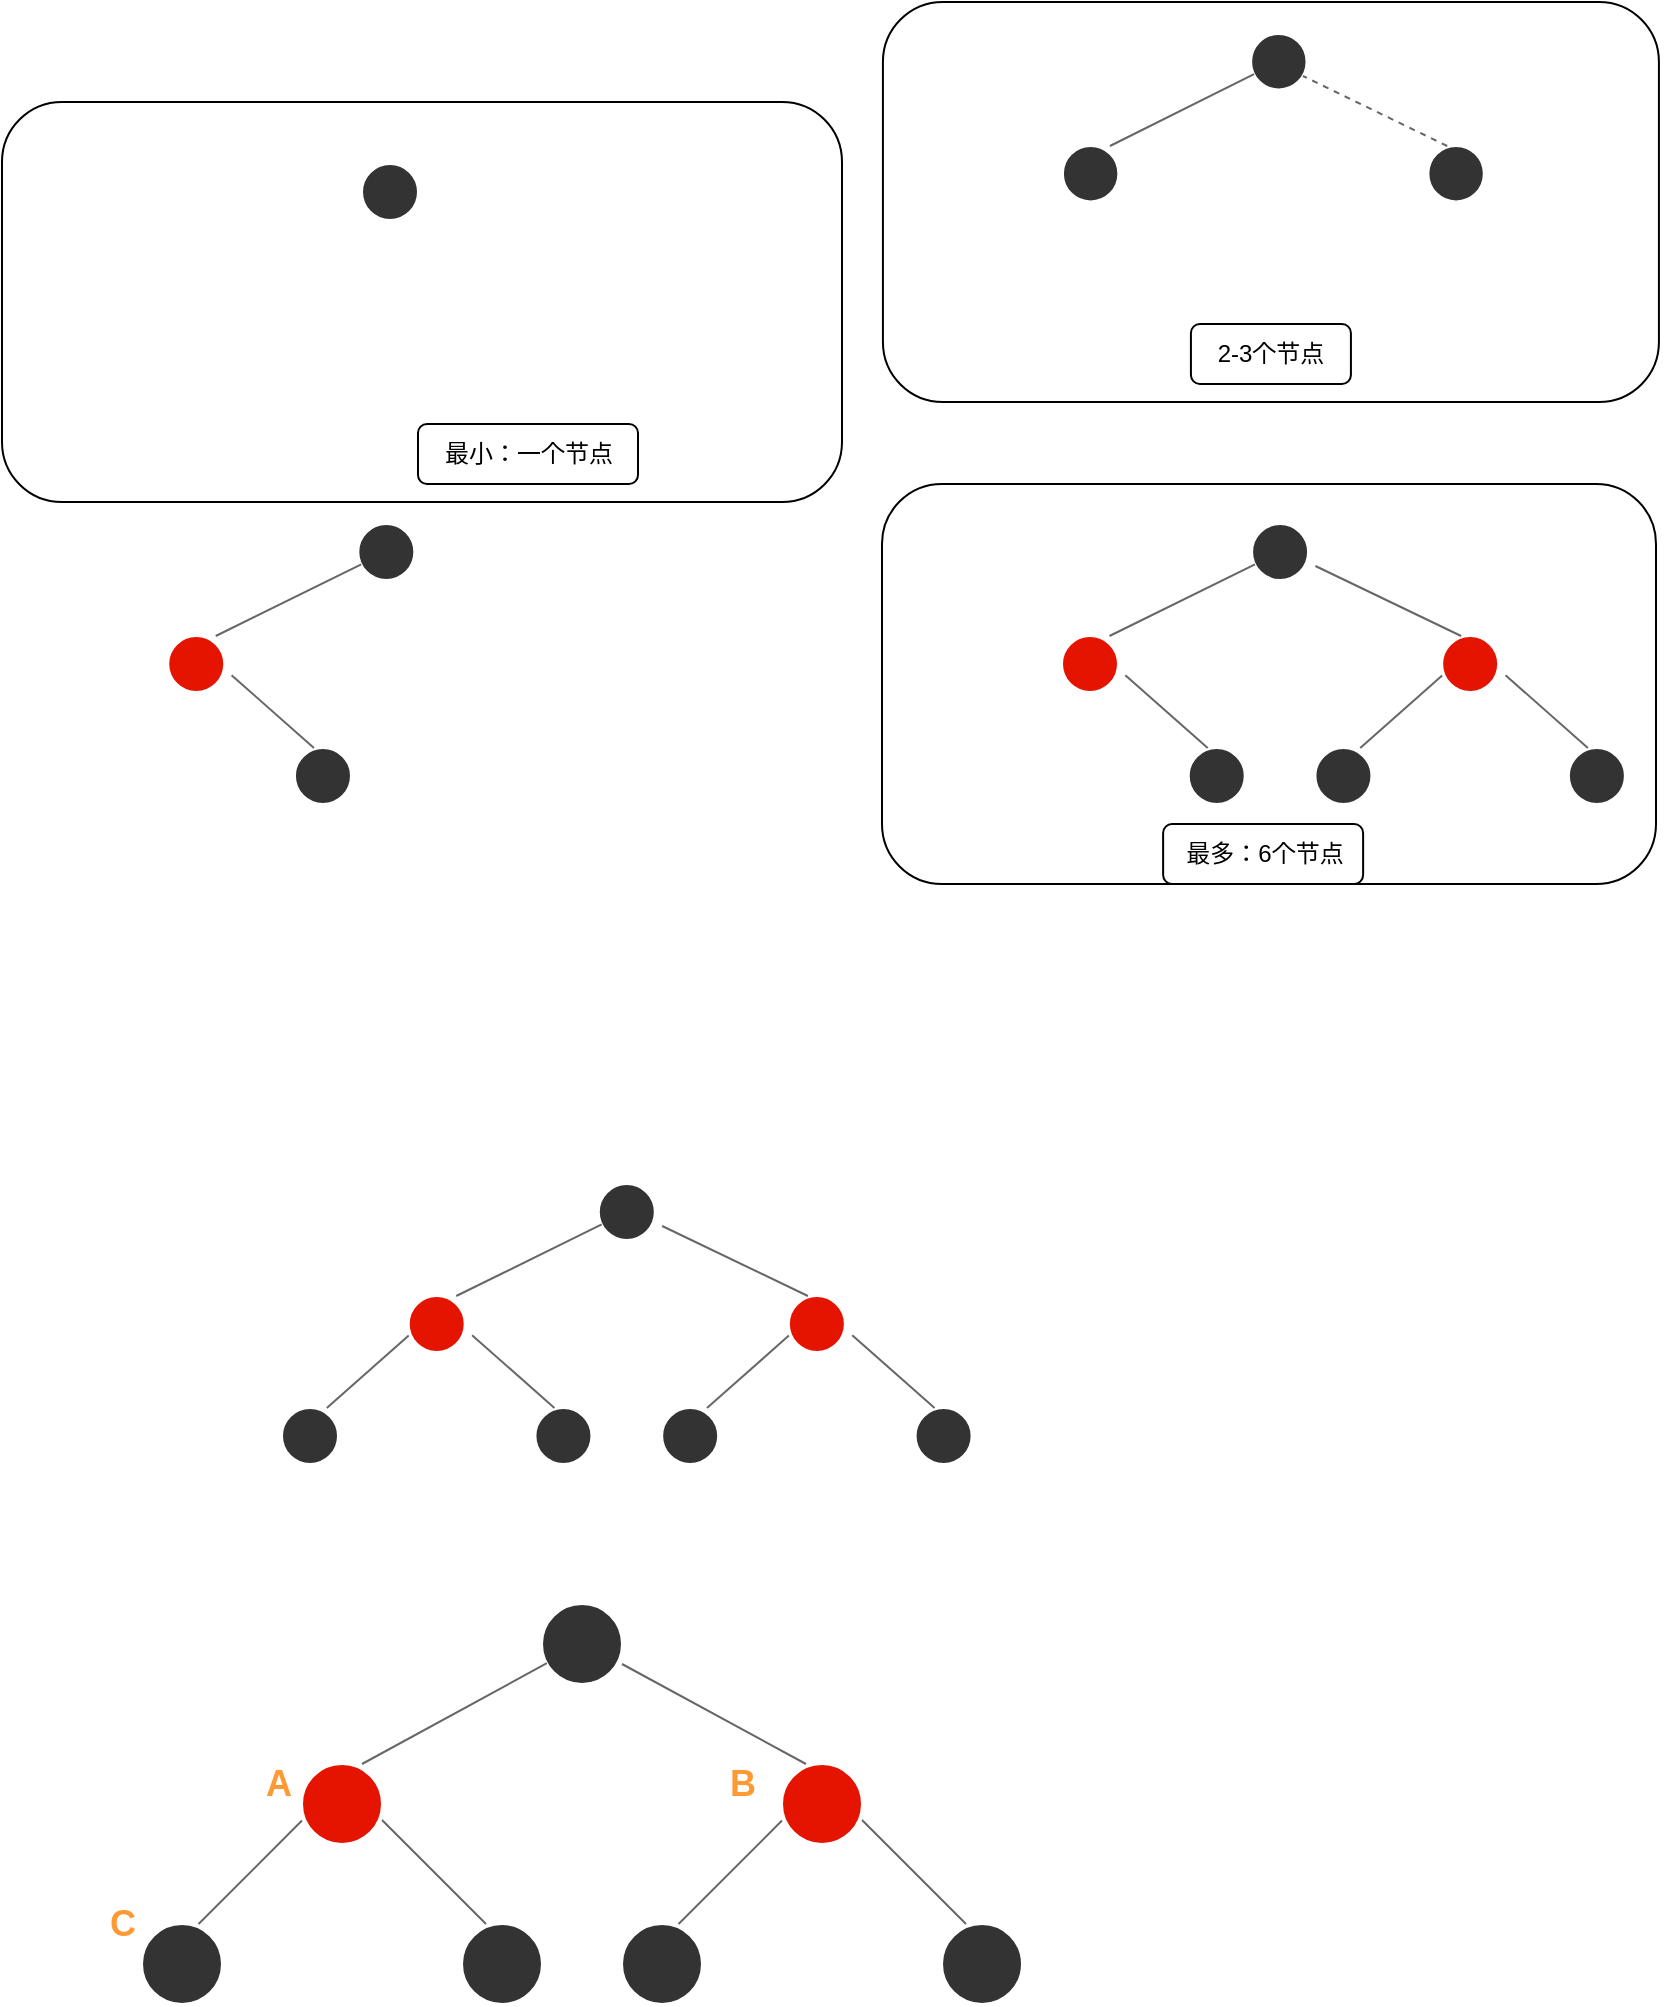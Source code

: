 <mxfile version="24.7.14">
  <diagram name="第 1 页" id="RxgsKimNO08vxueoqrla">
    <mxGraphModel dx="951" dy="518" grid="1" gridSize="10" guides="1" tooltips="1" connect="1" arrows="1" fold="1" page="1" pageScale="1" pageWidth="827" pageHeight="1169" math="0" shadow="0">
      <root>
        <mxCell id="0" />
        <mxCell id="1" parent="0" />
        <mxCell id="Ltbsz4RCoXlC1LkhNw07-126" value="" style="rounded=1;whiteSpace=wrap;html=1;fillColor=none;" vertex="1" parent="1">
          <mxGeometry x="440" y="1360" width="387" height="200" as="geometry" />
        </mxCell>
        <mxCell id="426iSz_YMCcupiuUeWzE-87" value="" style="ellipse;whiteSpace=wrap;html=1;aspect=fixed;fillColor=#e51400;fontColor=#ffffff;strokeColor=#FFFFFF;" parent="1" vertex="1">
          <mxGeometry x="150" y="2000" width="40" height="40" as="geometry" />
        </mxCell>
        <mxCell id="426iSz_YMCcupiuUeWzE-88" value="" style="ellipse;whiteSpace=wrap;html=1;aspect=fixed;fillColor=#333333;fontColor=#000000;strokeColor=#FFFFFF;" parent="1" vertex="1">
          <mxGeometry x="70" y="2080" width="40" height="40" as="geometry" />
        </mxCell>
        <mxCell id="426iSz_YMCcupiuUeWzE-89" value="" style="ellipse;whiteSpace=wrap;html=1;aspect=fixed;fillColor=#333333;strokeColor=#FFFFFF;" parent="1" vertex="1">
          <mxGeometry x="230" y="2080" width="40" height="40" as="geometry" />
        </mxCell>
        <mxCell id="426iSz_YMCcupiuUeWzE-90" value="" style="endArrow=none;html=1;rounded=0;entryX=0;entryY=1;entryDx=0;entryDy=0;fillColor=#f5f5f5;gradientColor=#b3b3b3;strokeColor=#666666;" parent="1" edge="1">
          <mxGeometry width="50" height="50" relative="1" as="geometry">
            <mxPoint x="98.282" y="2079.998" as="sourcePoint" />
            <mxPoint x="149.998" y="2028.282" as="targetPoint" />
          </mxGeometry>
        </mxCell>
        <mxCell id="426iSz_YMCcupiuUeWzE-91" value="" style="endArrow=none;html=1;rounded=0;entryX=0;entryY=1;entryDx=0;entryDy=0;fillColor=#f5f5f5;gradientColor=#b3b3b3;strokeColor=#666666;" parent="1" edge="1">
          <mxGeometry width="50" height="50" relative="1" as="geometry">
            <mxPoint x="190.0" y="2028" as="sourcePoint" />
            <mxPoint x="242.0" y="2080" as="targetPoint" />
          </mxGeometry>
        </mxCell>
        <mxCell id="426iSz_YMCcupiuUeWzE-92" value="" style="ellipse;whiteSpace=wrap;html=1;aspect=fixed;fillColor=#e51400;fontColor=#ffffff;strokeColor=#FFFFFF;" parent="1" vertex="1">
          <mxGeometry x="390" y="2000" width="40" height="40" as="geometry" />
        </mxCell>
        <mxCell id="426iSz_YMCcupiuUeWzE-93" value="" style="ellipse;whiteSpace=wrap;html=1;aspect=fixed;fillColor=#333333;strokeColor=#FFFFFF;" parent="1" vertex="1">
          <mxGeometry x="310" y="2080" width="40" height="40" as="geometry" />
        </mxCell>
        <mxCell id="426iSz_YMCcupiuUeWzE-94" value="" style="ellipse;whiteSpace=wrap;html=1;aspect=fixed;fillColor=#333333;strokeColor=#FFFFFF;" parent="1" vertex="1">
          <mxGeometry x="470" y="2080" width="40" height="40" as="geometry" />
        </mxCell>
        <mxCell id="426iSz_YMCcupiuUeWzE-95" value="" style="endArrow=none;html=1;rounded=0;entryX=0;entryY=1;entryDx=0;entryDy=0;fillColor=#f5f5f5;gradientColor=#b3b3b3;strokeColor=#666666;" parent="1" edge="1">
          <mxGeometry width="50" height="50" relative="1" as="geometry">
            <mxPoint x="338.282" y="2079.998" as="sourcePoint" />
            <mxPoint x="389.998" y="2028.282" as="targetPoint" />
          </mxGeometry>
        </mxCell>
        <mxCell id="426iSz_YMCcupiuUeWzE-96" value="" style="endArrow=none;html=1;rounded=0;entryX=0;entryY=1;entryDx=0;entryDy=0;fillColor=#f5f5f5;gradientColor=#b3b3b3;strokeColor=#666666;" parent="1" edge="1">
          <mxGeometry width="50" height="50" relative="1" as="geometry">
            <mxPoint x="430.0" y="2028" as="sourcePoint" />
            <mxPoint x="482.0" y="2080" as="targetPoint" />
          </mxGeometry>
        </mxCell>
        <mxCell id="426iSz_YMCcupiuUeWzE-97" value="" style="ellipse;whiteSpace=wrap;html=1;aspect=fixed;fillColor=#333333;strokeColor=#FFFFFF;" parent="1" vertex="1">
          <mxGeometry x="270" y="1920" width="40" height="40" as="geometry" />
        </mxCell>
        <mxCell id="426iSz_YMCcupiuUeWzE-98" value="" style="endArrow=none;html=1;rounded=0;fillColor=#f5f5f5;gradientColor=#b3b3b3;strokeColor=#666666;" parent="1" target="426iSz_YMCcupiuUeWzE-97" edge="1">
          <mxGeometry width="50" height="50" relative="1" as="geometry">
            <mxPoint x="180" y="2000" as="sourcePoint" />
            <mxPoint x="230" y="1950" as="targetPoint" />
          </mxGeometry>
        </mxCell>
        <mxCell id="426iSz_YMCcupiuUeWzE-99" value="" style="endArrow=none;html=1;rounded=0;fillColor=#f5f5f5;gradientColor=#b3b3b3;strokeColor=#666666;" parent="1" edge="1">
          <mxGeometry width="50" height="50" relative="1" as="geometry">
            <mxPoint x="402.0" y="2000" as="sourcePoint" />
            <mxPoint x="310.0" y="1950" as="targetPoint" />
          </mxGeometry>
        </mxCell>
        <mxCell id="426iSz_YMCcupiuUeWzE-101" value="&lt;font size=&quot;1&quot; color=&quot;#ff9933&quot;&gt;&lt;b style=&quot;font-size: 18px;&quot;&gt;B&lt;/b&gt;&lt;/font&gt;" style="text;html=1;align=center;verticalAlign=middle;resizable=0;points=[];autosize=1;strokeColor=none;fillColor=none;strokeWidth=11;" parent="1" vertex="1">
          <mxGeometry x="350" y="1990" width="40" height="40" as="geometry" />
        </mxCell>
        <mxCell id="426iSz_YMCcupiuUeWzE-105" value="&lt;font color=&quot;#ff9933&quot;&gt;&lt;span style=&quot;font-size: 18px;&quot;&gt;&lt;b&gt;C&lt;/b&gt;&lt;/span&gt;&lt;/font&gt;" style="text;html=1;align=center;verticalAlign=middle;resizable=0;points=[];autosize=1;strokeColor=none;fillColor=none;strokeWidth=11;" parent="1" vertex="1">
          <mxGeometry x="40" y="2060" width="40" height="40" as="geometry" />
        </mxCell>
        <mxCell id="426iSz_YMCcupiuUeWzE-106" value="&lt;font color=&quot;#ff9933&quot;&gt;&lt;span style=&quot;font-size: 18px;&quot;&gt;&lt;b&gt;A&lt;/b&gt;&lt;/span&gt;&lt;/font&gt;" style="text;html=1;align=center;verticalAlign=middle;resizable=0;points=[];autosize=1;strokeColor=none;fillColor=none;strokeWidth=11;" parent="1" vertex="1">
          <mxGeometry x="118.18" y="1990" width="40" height="40" as="geometry" />
        </mxCell>
        <mxCell id="Ltbsz4RCoXlC1LkhNw07-68" value="" style="group" vertex="1" connectable="0" parent="1">
          <mxGeometry x="140" y="1710" width="348.48" height="140" as="geometry" />
        </mxCell>
        <mxCell id="Ltbsz4RCoXlC1LkhNw07-69" value="" style="ellipse;whiteSpace=wrap;html=1;aspect=fixed;fillColor=#e51400;fontColor=#ffffff;strokeColor=#FFFFFF;" vertex="1" parent="Ltbsz4RCoXlC1LkhNw07-68">
          <mxGeometry x="63.36" y="56" width="28" height="28" as="geometry" />
        </mxCell>
        <mxCell id="Ltbsz4RCoXlC1LkhNw07-70" value="" style="ellipse;whiteSpace=wrap;html=1;aspect=fixed;fillColor=#333333;fontColor=#000000;strokeColor=#FFFFFF;" vertex="1" parent="Ltbsz4RCoXlC1LkhNw07-68">
          <mxGeometry y="112" width="28" height="28" as="geometry" />
        </mxCell>
        <mxCell id="Ltbsz4RCoXlC1LkhNw07-71" value="" style="ellipse;whiteSpace=wrap;html=1;aspect=fixed;fillColor=#333333;strokeColor=#FFFFFF;" vertex="1" parent="Ltbsz4RCoXlC1LkhNw07-68">
          <mxGeometry x="126.72" y="112" width="28" height="28" as="geometry" />
        </mxCell>
        <mxCell id="Ltbsz4RCoXlC1LkhNw07-72" value="" style="endArrow=none;html=1;rounded=0;entryX=0;entryY=1;entryDx=0;entryDy=0;fillColor=#f5f5f5;gradientColor=#b3b3b3;strokeColor=#666666;" edge="1" parent="Ltbsz4RCoXlC1LkhNw07-68">
          <mxGeometry width="50" height="50" relative="1" as="geometry">
            <mxPoint x="22.399" y="111.999" as="sourcePoint" />
            <mxPoint x="63.358" y="75.797" as="targetPoint" />
          </mxGeometry>
        </mxCell>
        <mxCell id="Ltbsz4RCoXlC1LkhNw07-73" value="" style="endArrow=none;html=1;rounded=0;entryX=0;entryY=1;entryDx=0;entryDy=0;fillColor=#f5f5f5;gradientColor=#b3b3b3;strokeColor=#666666;" edge="1" parent="Ltbsz4RCoXlC1LkhNw07-68">
          <mxGeometry width="50" height="50" relative="1" as="geometry">
            <mxPoint x="95.04" y="75.6" as="sourcePoint" />
            <mxPoint x="136.224" y="112" as="targetPoint" />
          </mxGeometry>
        </mxCell>
        <mxCell id="Ltbsz4RCoXlC1LkhNw07-74" value="" style="ellipse;whiteSpace=wrap;html=1;aspect=fixed;fillColor=#e51400;fontColor=#ffffff;strokeColor=#FFFFFF;" vertex="1" parent="Ltbsz4RCoXlC1LkhNw07-68">
          <mxGeometry x="253.44" y="56" width="28" height="28" as="geometry" />
        </mxCell>
        <mxCell id="Ltbsz4RCoXlC1LkhNw07-75" value="" style="ellipse;whiteSpace=wrap;html=1;aspect=fixed;fillColor=#333333;strokeColor=#FFFFFF;" vertex="1" parent="Ltbsz4RCoXlC1LkhNw07-68">
          <mxGeometry x="190.08" y="112" width="28" height="28" as="geometry" />
        </mxCell>
        <mxCell id="Ltbsz4RCoXlC1LkhNw07-76" value="" style="ellipse;whiteSpace=wrap;html=1;aspect=fixed;fillColor=#333333;strokeColor=#FFFFFF;" vertex="1" parent="Ltbsz4RCoXlC1LkhNw07-68">
          <mxGeometry x="316.8" y="112" width="28" height="28" as="geometry" />
        </mxCell>
        <mxCell id="Ltbsz4RCoXlC1LkhNw07-77" value="" style="endArrow=none;html=1;rounded=0;entryX=0;entryY=1;entryDx=0;entryDy=0;fillColor=#f5f5f5;gradientColor=#b3b3b3;strokeColor=#666666;" edge="1" parent="Ltbsz4RCoXlC1LkhNw07-68">
          <mxGeometry width="50" height="50" relative="1" as="geometry">
            <mxPoint x="212.479" y="111.999" as="sourcePoint" />
            <mxPoint x="253.438" y="75.797" as="targetPoint" />
          </mxGeometry>
        </mxCell>
        <mxCell id="Ltbsz4RCoXlC1LkhNw07-78" value="" style="endArrow=none;html=1;rounded=0;entryX=0;entryY=1;entryDx=0;entryDy=0;fillColor=#f5f5f5;gradientColor=#b3b3b3;strokeColor=#666666;" edge="1" parent="Ltbsz4RCoXlC1LkhNw07-68">
          <mxGeometry width="50" height="50" relative="1" as="geometry">
            <mxPoint x="285.12" y="75.6" as="sourcePoint" />
            <mxPoint x="326.304" y="112" as="targetPoint" />
          </mxGeometry>
        </mxCell>
        <mxCell id="Ltbsz4RCoXlC1LkhNw07-79" value="" style="ellipse;whiteSpace=wrap;html=1;aspect=fixed;fillColor=#333333;strokeColor=#FFFFFF;" vertex="1" parent="Ltbsz4RCoXlC1LkhNw07-68">
          <mxGeometry x="158.4" width="28" height="28" as="geometry" />
        </mxCell>
        <mxCell id="Ltbsz4RCoXlC1LkhNw07-80" value="" style="endArrow=none;html=1;rounded=0;fillColor=#f5f5f5;gradientColor=#b3b3b3;strokeColor=#666666;" edge="1" parent="Ltbsz4RCoXlC1LkhNw07-68" target="Ltbsz4RCoXlC1LkhNw07-79">
          <mxGeometry width="50" height="50" relative="1" as="geometry">
            <mxPoint x="87.12" y="56" as="sourcePoint" />
            <mxPoint x="126.72" y="21" as="targetPoint" />
          </mxGeometry>
        </mxCell>
        <mxCell id="Ltbsz4RCoXlC1LkhNw07-81" value="" style="endArrow=none;html=1;rounded=0;fillColor=#f5f5f5;gradientColor=#b3b3b3;strokeColor=#666666;" edge="1" parent="Ltbsz4RCoXlC1LkhNw07-68">
          <mxGeometry width="50" height="50" relative="1" as="geometry">
            <mxPoint x="262.944" y="56" as="sourcePoint" />
            <mxPoint x="190.08" y="21" as="targetPoint" />
          </mxGeometry>
        </mxCell>
        <mxCell id="Ltbsz4RCoXlC1LkhNw07-46" value="" style="ellipse;whiteSpace=wrap;html=1;aspect=fixed;fillColor=#333333;strokeColor=#FFFFFF;" vertex="1" parent="1">
          <mxGeometry x="180" y="1200" width="28" height="28" as="geometry" />
        </mxCell>
        <mxCell id="Ltbsz4RCoXlC1LkhNw07-97" value="" style="ellipse;whiteSpace=wrap;html=1;aspect=fixed;fillColor=#e51400;fontColor=#ffffff;strokeColor=#FFFFFF;" vertex="1" parent="1">
          <mxGeometry x="83.12" y="1436" width="28" height="28" as="geometry" />
        </mxCell>
        <mxCell id="Ltbsz4RCoXlC1LkhNw07-99" value="" style="ellipse;whiteSpace=wrap;html=1;aspect=fixed;fillColor=#333333;strokeColor=#FFFFFF;" vertex="1" parent="1">
          <mxGeometry x="146.48" y="1492" width="28" height="28" as="geometry" />
        </mxCell>
        <mxCell id="Ltbsz4RCoXlC1LkhNw07-101" value="" style="endArrow=none;html=1;rounded=0;entryX=0;entryY=1;entryDx=0;entryDy=0;fillColor=#f5f5f5;gradientColor=#b3b3b3;strokeColor=#666666;" edge="1" parent="1">
          <mxGeometry width="50" height="50" relative="1" as="geometry">
            <mxPoint x="114.8" y="1455.6" as="sourcePoint" />
            <mxPoint x="155.984" y="1492" as="targetPoint" />
          </mxGeometry>
        </mxCell>
        <mxCell id="Ltbsz4RCoXlC1LkhNw07-107" value="" style="ellipse;whiteSpace=wrap;html=1;aspect=fixed;fillColor=#333333;strokeColor=#FFFFFF;" vertex="1" parent="1">
          <mxGeometry x="178.16" y="1380" width="28" height="28" as="geometry" />
        </mxCell>
        <mxCell id="Ltbsz4RCoXlC1LkhNw07-108" value="" style="endArrow=none;html=1;rounded=0;fillColor=#f5f5f5;gradientColor=#b3b3b3;strokeColor=#666666;" edge="1" parent="1" target="Ltbsz4RCoXlC1LkhNw07-107">
          <mxGeometry width="50" height="50" relative="1" as="geometry">
            <mxPoint x="106.88" y="1436" as="sourcePoint" />
            <mxPoint x="146.48" y="1401" as="targetPoint" />
          </mxGeometry>
        </mxCell>
        <mxCell id="Ltbsz4RCoXlC1LkhNw07-111" value="" style="ellipse;whiteSpace=wrap;html=1;aspect=fixed;fillColor=#e51400;fontColor=#ffffff;strokeColor=#FFFFFF;" vertex="1" parent="1">
          <mxGeometry x="530" y="1436" width="28" height="28" as="geometry" />
        </mxCell>
        <mxCell id="Ltbsz4RCoXlC1LkhNw07-113" value="" style="ellipse;whiteSpace=wrap;html=1;aspect=fixed;fillColor=#333333;strokeColor=#FFFFFF;" vertex="1" parent="1">
          <mxGeometry x="593.36" y="1492" width="28" height="28" as="geometry" />
        </mxCell>
        <mxCell id="Ltbsz4RCoXlC1LkhNw07-115" value="" style="endArrow=none;html=1;rounded=0;entryX=0;entryY=1;entryDx=0;entryDy=0;fillColor=#f5f5f5;gradientColor=#b3b3b3;strokeColor=#666666;" edge="1" parent="1">
          <mxGeometry width="50" height="50" relative="1" as="geometry">
            <mxPoint x="561.68" y="1455.6" as="sourcePoint" />
            <mxPoint x="602.864" y="1492" as="targetPoint" />
          </mxGeometry>
        </mxCell>
        <mxCell id="Ltbsz4RCoXlC1LkhNw07-116" value="" style="ellipse;whiteSpace=wrap;html=1;aspect=fixed;fillColor=#e51400;fontColor=#ffffff;strokeColor=#FFFFFF;" vertex="1" parent="1">
          <mxGeometry x="720.08" y="1436" width="28" height="28" as="geometry" />
        </mxCell>
        <mxCell id="Ltbsz4RCoXlC1LkhNw07-117" value="" style="ellipse;whiteSpace=wrap;html=1;aspect=fixed;fillColor=#333333;strokeColor=#FFFFFF;" vertex="1" parent="1">
          <mxGeometry x="656.72" y="1492" width="28" height="28" as="geometry" />
        </mxCell>
        <mxCell id="Ltbsz4RCoXlC1LkhNw07-118" value="" style="ellipse;whiteSpace=wrap;html=1;aspect=fixed;fillColor=#333333;strokeColor=#FFFFFF;" vertex="1" parent="1">
          <mxGeometry x="783.44" y="1492" width="28" height="28" as="geometry" />
        </mxCell>
        <mxCell id="Ltbsz4RCoXlC1LkhNw07-119" value="" style="endArrow=none;html=1;rounded=0;entryX=0;entryY=1;entryDx=0;entryDy=0;fillColor=#f5f5f5;gradientColor=#b3b3b3;strokeColor=#666666;" edge="1" parent="1">
          <mxGeometry width="50" height="50" relative="1" as="geometry">
            <mxPoint x="679.119" y="1491.999" as="sourcePoint" />
            <mxPoint x="720.078" y="1455.797" as="targetPoint" />
          </mxGeometry>
        </mxCell>
        <mxCell id="Ltbsz4RCoXlC1LkhNw07-120" value="" style="endArrow=none;html=1;rounded=0;entryX=0;entryY=1;entryDx=0;entryDy=0;fillColor=#f5f5f5;gradientColor=#b3b3b3;strokeColor=#666666;" edge="1" parent="1">
          <mxGeometry width="50" height="50" relative="1" as="geometry">
            <mxPoint x="751.76" y="1455.6" as="sourcePoint" />
            <mxPoint x="792.944" y="1492" as="targetPoint" />
          </mxGeometry>
        </mxCell>
        <mxCell id="Ltbsz4RCoXlC1LkhNw07-121" value="" style="ellipse;whiteSpace=wrap;html=1;aspect=fixed;fillColor=#333333;strokeColor=#FFFFFF;" vertex="1" parent="1">
          <mxGeometry x="625.04" y="1380" width="28" height="28" as="geometry" />
        </mxCell>
        <mxCell id="Ltbsz4RCoXlC1LkhNw07-122" value="" style="endArrow=none;html=1;rounded=0;fillColor=#f5f5f5;gradientColor=#b3b3b3;strokeColor=#666666;" edge="1" parent="1" target="Ltbsz4RCoXlC1LkhNw07-121">
          <mxGeometry width="50" height="50" relative="1" as="geometry">
            <mxPoint x="553.76" y="1436" as="sourcePoint" />
            <mxPoint x="593.36" y="1401" as="targetPoint" />
          </mxGeometry>
        </mxCell>
        <mxCell id="Ltbsz4RCoXlC1LkhNw07-123" value="" style="endArrow=none;html=1;rounded=0;fillColor=#f5f5f5;gradientColor=#b3b3b3;strokeColor=#666666;" edge="1" parent="1">
          <mxGeometry width="50" height="50" relative="1" as="geometry">
            <mxPoint x="729.584" y="1436" as="sourcePoint" />
            <mxPoint x="656.72" y="1401" as="targetPoint" />
          </mxGeometry>
        </mxCell>
        <mxCell id="Ltbsz4RCoXlC1LkhNw07-125" value="最小：一个节点" style="text;html=1;align=center;verticalAlign=middle;resizable=0;points=[];autosize=1;strokeColor=default;fillColor=none;perimeterSpacing=45;rounded=1;" vertex="1" parent="1">
          <mxGeometry x="208" y="1330" width="110" height="30" as="geometry" />
        </mxCell>
        <mxCell id="Ltbsz4RCoXlC1LkhNw07-127" value="最多：6个节点" style="text;html=1;align=center;verticalAlign=middle;resizable=0;points=[];autosize=1;strokeColor=default;fillColor=none;perimeterSpacing=45;rounded=1;" vertex="1" parent="1">
          <mxGeometry x="580.56" y="1530" width="100" height="30" as="geometry" />
        </mxCell>
        <mxCell id="Ltbsz4RCoXlC1LkhNw07-128" value="" style="rounded=1;whiteSpace=wrap;html=1;fillColor=none;" vertex="1" parent="1">
          <mxGeometry y="1169" width="420" height="200" as="geometry" />
        </mxCell>
        <mxCell id="Ltbsz4RCoXlC1LkhNw07-130" value="" style="group" vertex="1" connectable="0" parent="1">
          <mxGeometry x="530.46" y="1135" width="300" height="184" as="geometry" />
        </mxCell>
        <mxCell id="Ltbsz4RCoXlC1LkhNw07-83" value="" style="ellipse;whiteSpace=wrap;html=1;aspect=fixed;fillColor=#333333;fontColor=#ffffff;strokeColor=#FFFFFF;" vertex="1" parent="Ltbsz4RCoXlC1LkhNw07-130">
          <mxGeometry y="56" width="27.722" height="27.722" as="geometry" />
        </mxCell>
        <mxCell id="Ltbsz4RCoXlC1LkhNw07-93" value="" style="ellipse;whiteSpace=wrap;html=1;aspect=fixed;fillColor=#333333;strokeColor=#FFFFFF;" vertex="1" parent="Ltbsz4RCoXlC1LkhNw07-130">
          <mxGeometry x="94.098" width="27.722" height="27.722" as="geometry" />
        </mxCell>
        <mxCell id="Ltbsz4RCoXlC1LkhNw07-94" value="" style="endArrow=none;html=1;rounded=0;fillColor=#f5f5f5;gradientColor=#b3b3b3;strokeColor=#666666;" edge="1" parent="Ltbsz4RCoXlC1LkhNw07-130" target="Ltbsz4RCoXlC1LkhNw07-93">
          <mxGeometry width="50" height="50" relative="1" as="geometry">
            <mxPoint x="23.524" y="56" as="sourcePoint" />
            <mxPoint x="62.732" y="21" as="targetPoint" />
          </mxGeometry>
        </mxCell>
        <mxCell id="Ltbsz4RCoXlC1LkhNw07-102" value="" style="ellipse;whiteSpace=wrap;html=1;aspect=fixed;fillColor=#333333;fontColor=#ffffff;strokeColor=#FFFFFF;" vertex="1" parent="Ltbsz4RCoXlC1LkhNw07-130">
          <mxGeometry x="182.73" y="56" width="27.722" height="27.722" as="geometry" />
        </mxCell>
        <mxCell id="Ltbsz4RCoXlC1LkhNw07-109" value="" style="endArrow=none;html=1;rounded=0;fillColor=#f5f5f5;gradientColor=#b3b3b3;strokeColor=#666666;dashed=1;" edge="1" parent="Ltbsz4RCoXlC1LkhNw07-130">
          <mxGeometry width="50" height="50" relative="1" as="geometry">
            <mxPoint x="192.14" y="56" as="sourcePoint" />
            <mxPoint x="119.998" y="21" as="targetPoint" />
          </mxGeometry>
        </mxCell>
        <mxCell id="Ltbsz4RCoXlC1LkhNw07-129" value="" style="rounded=1;whiteSpace=wrap;html=1;fillColor=none;" vertex="1" parent="Ltbsz4RCoXlC1LkhNw07-130">
          <mxGeometry x="-90" y="-16" width="388" height="200" as="geometry" />
        </mxCell>
        <mxCell id="Ltbsz4RCoXlC1LkhNw07-131" value="2-3个节点" style="text;html=1;align=center;verticalAlign=middle;resizable=0;points=[];autosize=1;strokeColor=default;fillColor=none;perimeterSpacing=45;rounded=1;" vertex="1" parent="Ltbsz4RCoXlC1LkhNw07-130">
          <mxGeometry x="64.0" y="145" width="80" height="30" as="geometry" />
        </mxCell>
      </root>
    </mxGraphModel>
  </diagram>
</mxfile>
